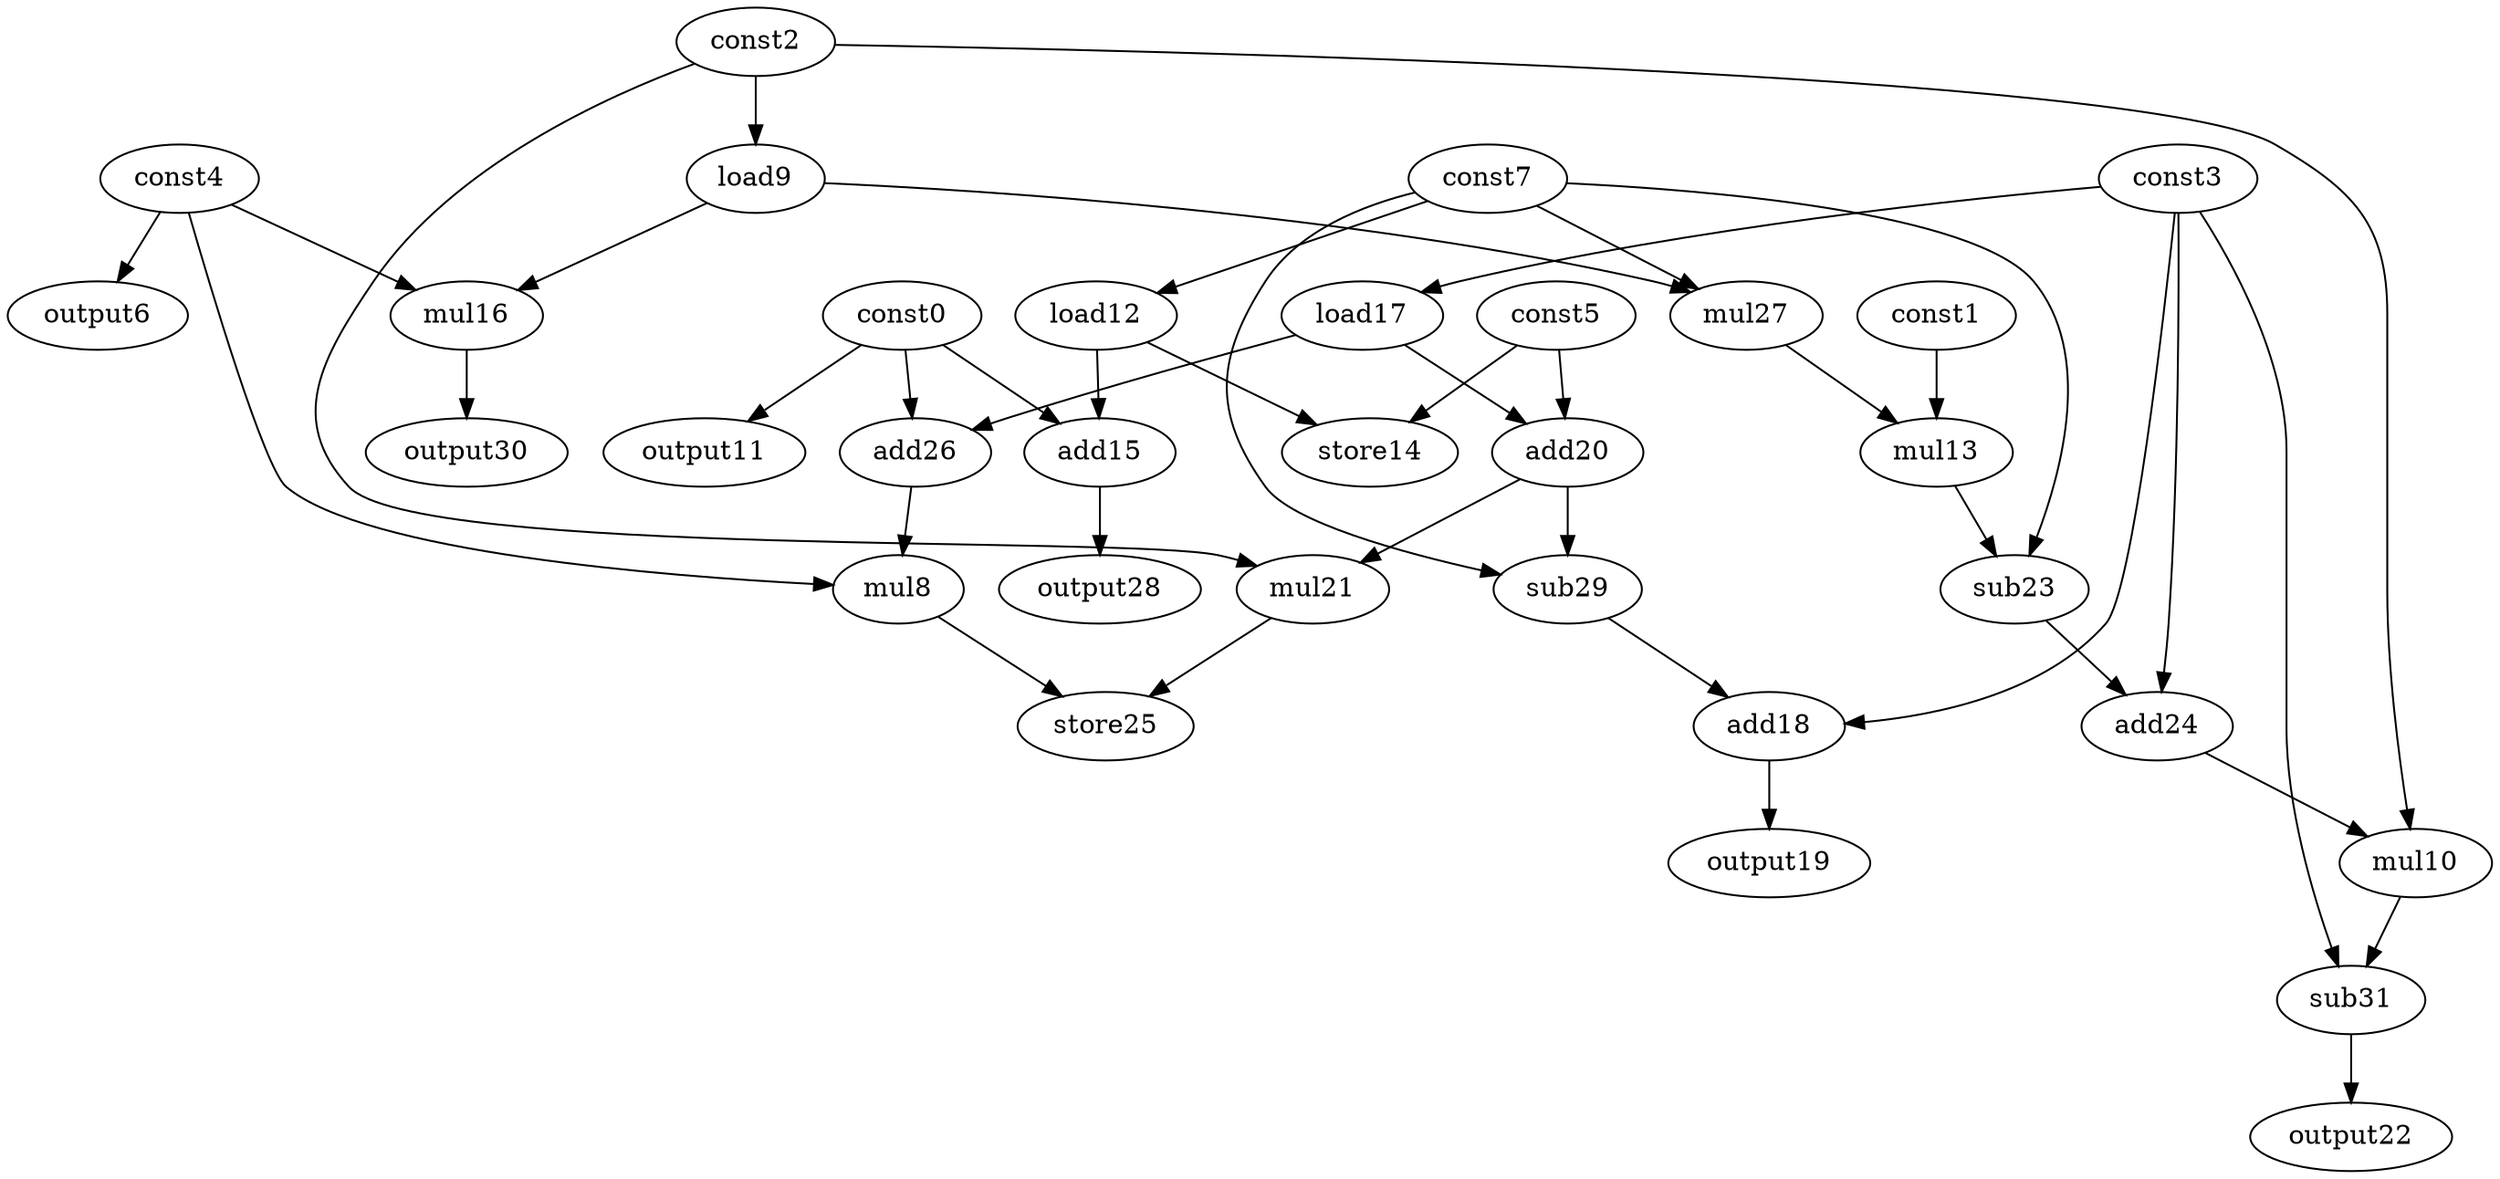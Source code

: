 digraph G { 
const0[opcode=const]; 
const1[opcode=const]; 
const2[opcode=const]; 
const3[opcode=const]; 
const4[opcode=const]; 
const5[opcode=const]; 
output6[opcode=output]; 
const7[opcode=const]; 
mul8[opcode=mul]; 
load9[opcode=load]; 
mul10[opcode=mul]; 
output11[opcode=output]; 
load12[opcode=load]; 
mul13[opcode=mul]; 
store14[opcode=store]; 
add15[opcode=add]; 
mul16[opcode=mul]; 
load17[opcode=load]; 
add18[opcode=add]; 
output19[opcode=output]; 
add20[opcode=add]; 
mul21[opcode=mul]; 
output22[opcode=output]; 
sub23[opcode=sub]; 
add24[opcode=add]; 
store25[opcode=store]; 
add26[opcode=add]; 
mul27[opcode=mul]; 
output28[opcode=output]; 
sub29[opcode=sub]; 
output30[opcode=output]; 
sub31[opcode=sub]; 
const4->output6[operand=0];
const2->load9[operand=0];
const0->output11[operand=0];
const7->load12[operand=0];
const3->load17[operand=0];
load12->store14[operand=0];
const5->store14[operand=1];
const0->add15[operand=0];
load12->add15[operand=1];
load9->mul16[operand=0];
const4->mul16[operand=1];
load17->add20[operand=0];
const5->add20[operand=1];
const0->add26[operand=0];
load17->add26[operand=1];
load9->mul27[operand=0];
const7->mul27[operand=1];
add26->mul8[operand=0];
const4->mul8[operand=1];
const1->mul13[operand=0];
mul27->mul13[operand=1];
const2->mul21[operand=0];
add20->mul21[operand=1];
add15->output28[operand=0];
add20->sub29[operand=0];
const7->sub29[operand=1];
mul16->output30[operand=0];
const3->add18[operand=0];
sub29->add18[operand=1];
mul13->sub23[operand=0];
const7->sub23[operand=1];
mul8->store25[operand=0];
mul21->store25[operand=1];
add18->output19[operand=0];
const3->add24[operand=0];
sub23->add24[operand=1];
add24->mul10[operand=0];
const2->mul10[operand=1];
mul10->sub31[operand=0];
const3->sub31[operand=1];
sub31->output22[operand=0];
}
